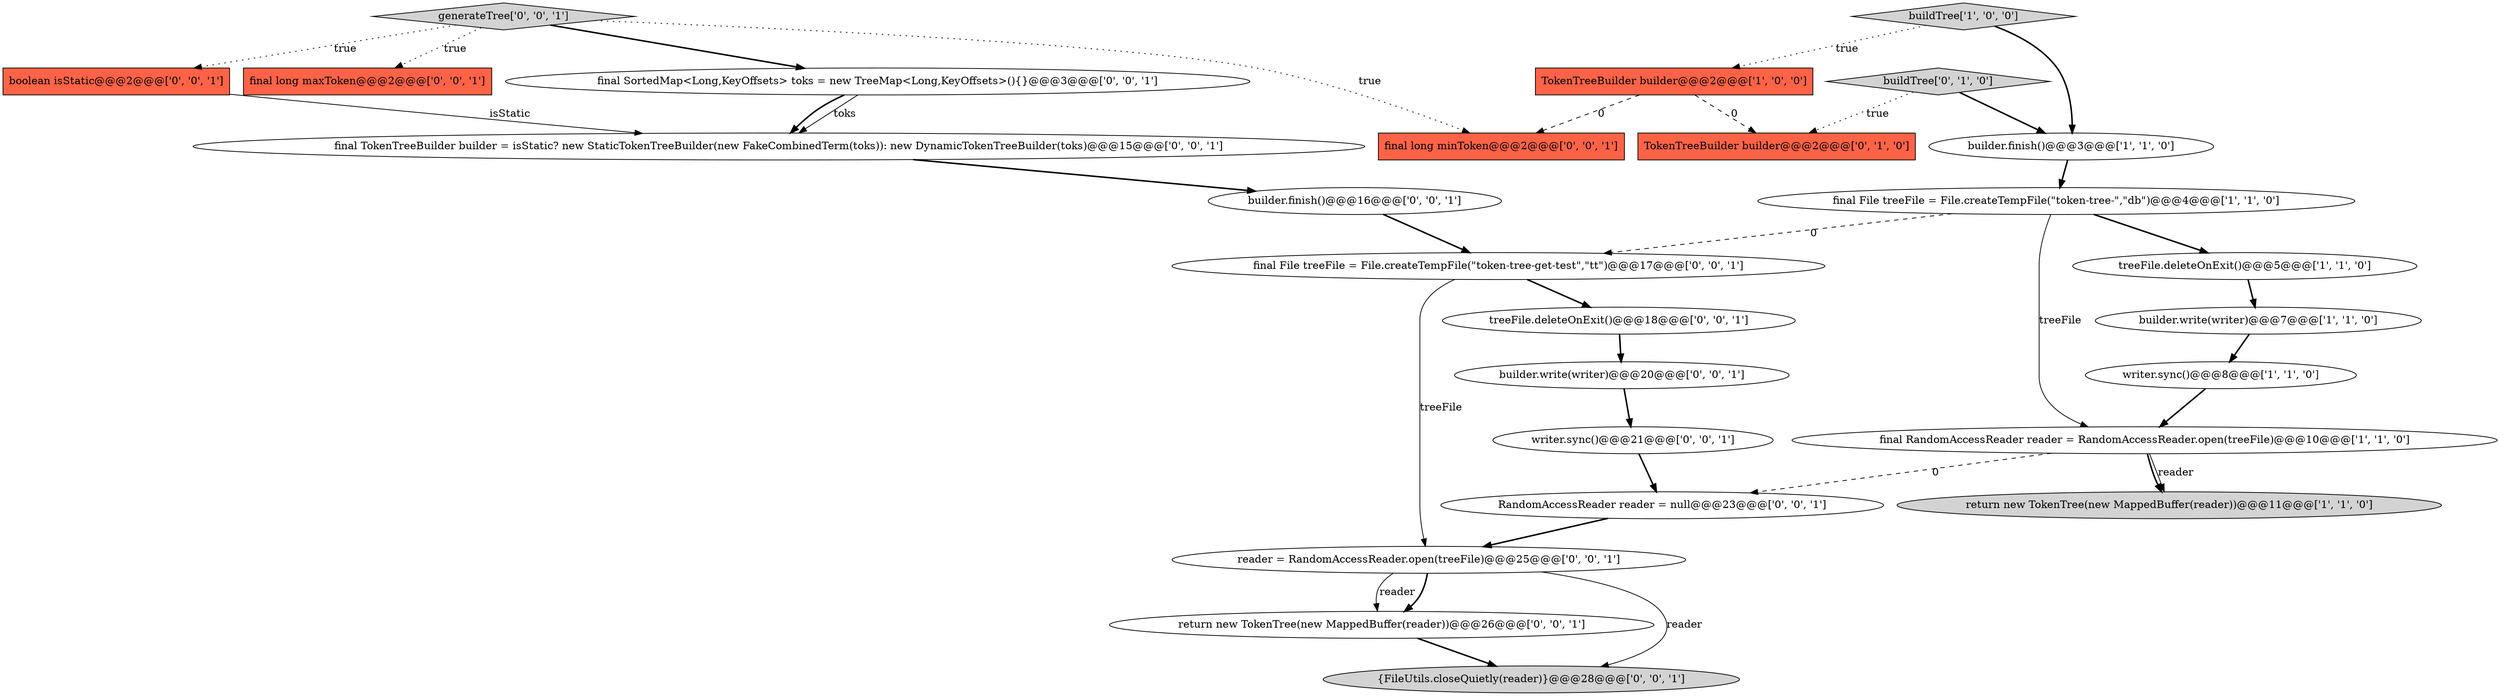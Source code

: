 digraph {
10 [style = filled, label = "buildTree['0', '1', '0']", fillcolor = lightgray, shape = diamond image = "AAA0AAABBB2BBB"];
0 [style = filled, label = "buildTree['1', '0', '0']", fillcolor = lightgray, shape = diamond image = "AAA0AAABBB1BBB"];
4 [style = filled, label = "builder.finish()@@@3@@@['1', '1', '0']", fillcolor = white, shape = ellipse image = "AAA0AAABBB1BBB"];
12 [style = filled, label = "final long maxToken@@@2@@@['0', '0', '1']", fillcolor = tomato, shape = box image = "AAA0AAABBB3BBB"];
3 [style = filled, label = "TokenTreeBuilder builder@@@2@@@['1', '0', '0']", fillcolor = tomato, shape = box image = "AAA1AAABBB1BBB"];
23 [style = filled, label = "final long minToken@@@2@@@['0', '0', '1']", fillcolor = tomato, shape = box image = "AAA0AAABBB3BBB"];
14 [style = filled, label = "final SortedMap<Long,KeyOffsets> toks = new TreeMap<Long,KeyOffsets>(){}@@@3@@@['0', '0', '1']", fillcolor = white, shape = ellipse image = "AAA0AAABBB3BBB"];
17 [style = filled, label = "return new TokenTree(new MappedBuffer(reader))@@@26@@@['0', '0', '1']", fillcolor = white, shape = ellipse image = "AAA0AAABBB3BBB"];
25 [style = filled, label = "final File treeFile = File.createTempFile(\"token-tree-get-test\",\"tt\")@@@17@@@['0', '0', '1']", fillcolor = white, shape = ellipse image = "AAA0AAABBB3BBB"];
9 [style = filled, label = "TokenTreeBuilder builder@@@2@@@['0', '1', '0']", fillcolor = tomato, shape = box image = "AAA1AAABBB2BBB"];
7 [style = filled, label = "return new TokenTree(new MappedBuffer(reader))@@@11@@@['1', '1', '0']", fillcolor = lightgray, shape = ellipse image = "AAA0AAABBB1BBB"];
24 [style = filled, label = "generateTree['0', '0', '1']", fillcolor = lightgray, shape = diamond image = "AAA0AAABBB3BBB"];
6 [style = filled, label = "final RandomAccessReader reader = RandomAccessReader.open(treeFile)@@@10@@@['1', '1', '0']", fillcolor = white, shape = ellipse image = "AAA0AAABBB1BBB"];
21 [style = filled, label = "builder.finish()@@@16@@@['0', '0', '1']", fillcolor = white, shape = ellipse image = "AAA0AAABBB3BBB"];
11 [style = filled, label = "builder.write(writer)@@@20@@@['0', '0', '1']", fillcolor = white, shape = ellipse image = "AAA0AAABBB3BBB"];
5 [style = filled, label = "writer.sync()@@@8@@@['1', '1', '0']", fillcolor = white, shape = ellipse image = "AAA0AAABBB1BBB"];
13 [style = filled, label = "final TokenTreeBuilder builder = isStatic? new StaticTokenTreeBuilder(new FakeCombinedTerm(toks)): new DynamicTokenTreeBuilder(toks)@@@15@@@['0', '0', '1']", fillcolor = white, shape = ellipse image = "AAA0AAABBB3BBB"];
22 [style = filled, label = "writer.sync()@@@21@@@['0', '0', '1']", fillcolor = white, shape = ellipse image = "AAA0AAABBB3BBB"];
8 [style = filled, label = "final File treeFile = File.createTempFile(\"token-tree-\",\"db\")@@@4@@@['1', '1', '0']", fillcolor = white, shape = ellipse image = "AAA0AAABBB1BBB"];
1 [style = filled, label = "treeFile.deleteOnExit()@@@5@@@['1', '1', '0']", fillcolor = white, shape = ellipse image = "AAA0AAABBB1BBB"];
18 [style = filled, label = "treeFile.deleteOnExit()@@@18@@@['0', '0', '1']", fillcolor = white, shape = ellipse image = "AAA0AAABBB3BBB"];
19 [style = filled, label = "RandomAccessReader reader = null@@@23@@@['0', '0', '1']", fillcolor = white, shape = ellipse image = "AAA0AAABBB3BBB"];
16 [style = filled, label = "{FileUtils.closeQuietly(reader)}@@@28@@@['0', '0', '1']", fillcolor = lightgray, shape = ellipse image = "AAA0AAABBB3BBB"];
2 [style = filled, label = "builder.write(writer)@@@7@@@['1', '1', '0']", fillcolor = white, shape = ellipse image = "AAA0AAABBB1BBB"];
15 [style = filled, label = "reader = RandomAccessReader.open(treeFile)@@@25@@@['0', '0', '1']", fillcolor = white, shape = ellipse image = "AAA0AAABBB3BBB"];
20 [style = filled, label = "boolean isStatic@@@2@@@['0', '0', '1']", fillcolor = tomato, shape = box image = "AAA0AAABBB3BBB"];
8->6 [style = solid, label="treeFile"];
24->12 [style = dotted, label="true"];
22->19 [style = bold, label=""];
18->11 [style = bold, label=""];
25->18 [style = bold, label=""];
25->15 [style = solid, label="treeFile"];
21->25 [style = bold, label=""];
10->9 [style = dotted, label="true"];
6->7 [style = solid, label="reader"];
24->14 [style = bold, label=""];
3->23 [style = dashed, label="0"];
8->1 [style = bold, label=""];
15->17 [style = bold, label=""];
14->13 [style = solid, label="toks"];
24->23 [style = dotted, label="true"];
5->6 [style = bold, label=""];
3->9 [style = dashed, label="0"];
0->4 [style = bold, label=""];
15->17 [style = solid, label="reader"];
24->20 [style = dotted, label="true"];
20->13 [style = solid, label="isStatic"];
6->19 [style = dashed, label="0"];
11->22 [style = bold, label=""];
10->4 [style = bold, label=""];
4->8 [style = bold, label=""];
8->25 [style = dashed, label="0"];
1->2 [style = bold, label=""];
0->3 [style = dotted, label="true"];
15->16 [style = solid, label="reader"];
14->13 [style = bold, label=""];
19->15 [style = bold, label=""];
6->7 [style = bold, label=""];
13->21 [style = bold, label=""];
17->16 [style = bold, label=""];
2->5 [style = bold, label=""];
}
